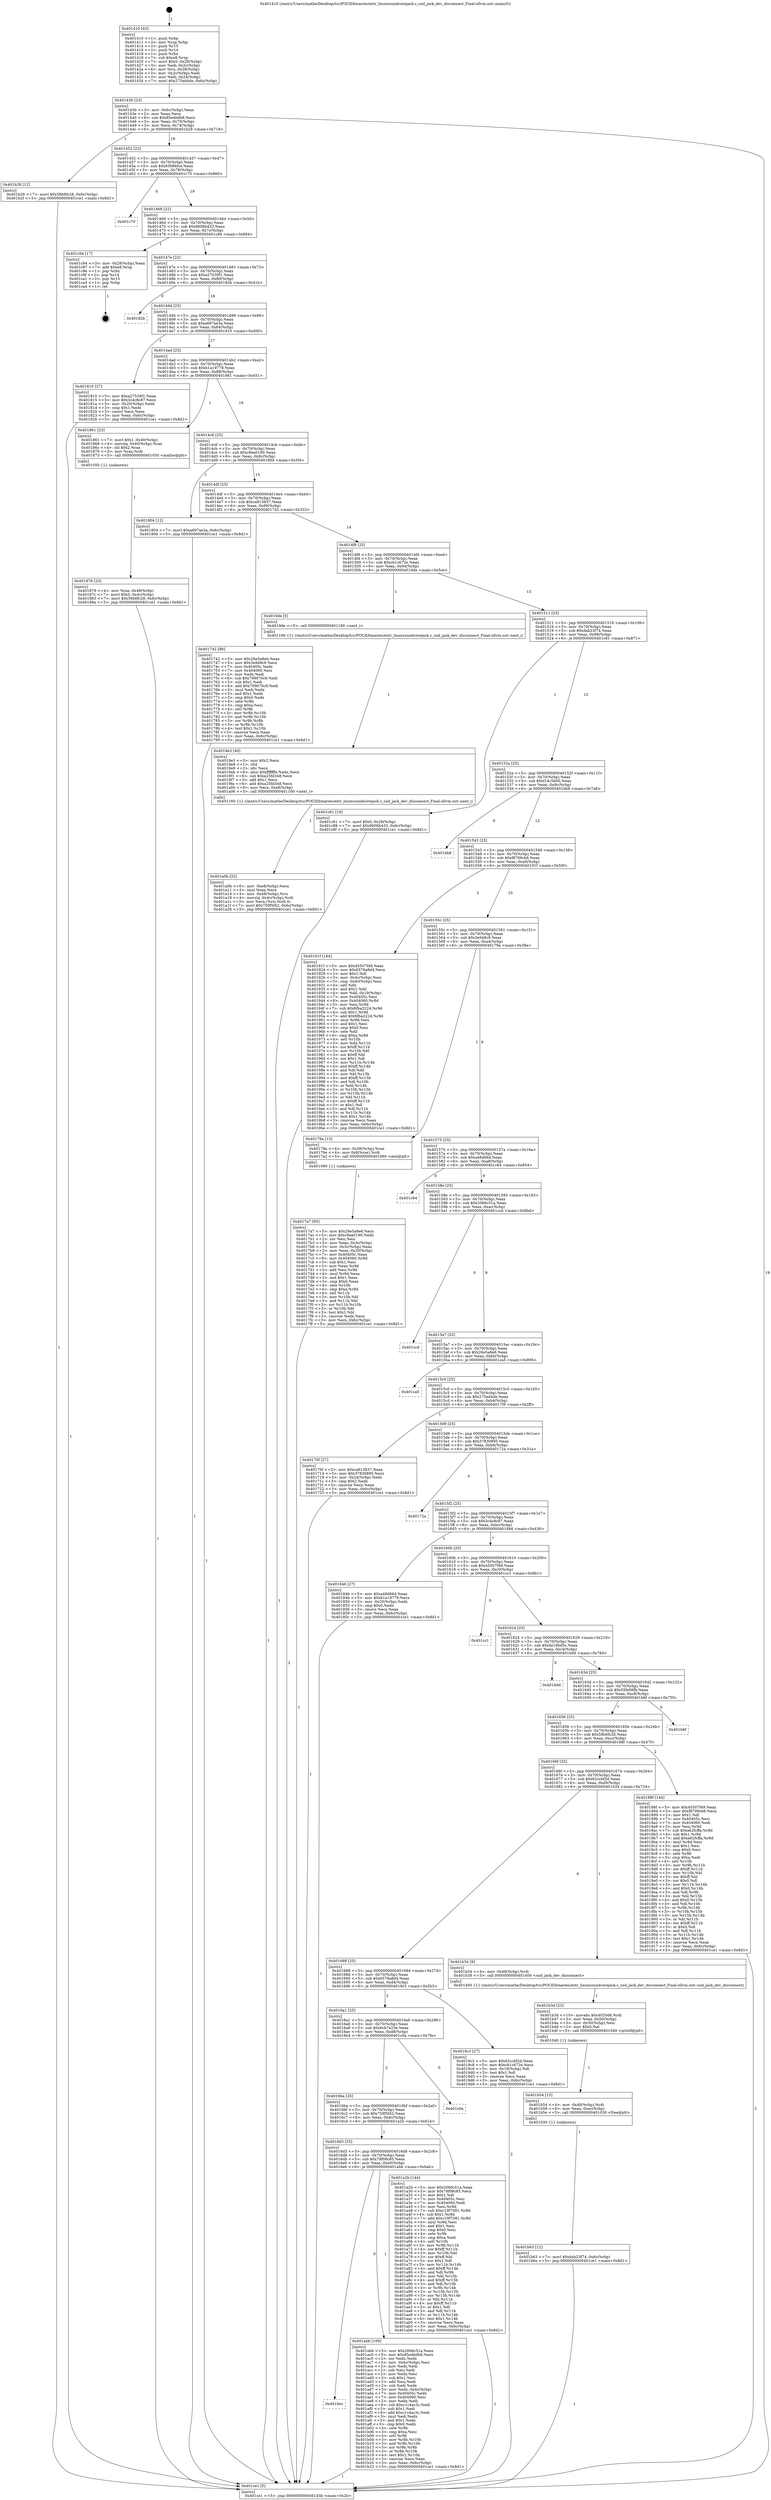 digraph "0x401410" {
  label = "0x401410 (/mnt/c/Users/mathe/Desktop/tcc/POCII/binaries/extr_linuxsoundcorejack.c_snd_jack_dev_disconnect_Final-ollvm.out::main(0))"
  labelloc = "t"
  node[shape=record]

  Entry [label="",width=0.3,height=0.3,shape=circle,fillcolor=black,style=filled]
  "0x40143b" [label="{
     0x40143b [23]\l
     | [instrs]\l
     &nbsp;&nbsp;0x40143b \<+3\>: mov -0x6c(%rbp),%eax\l
     &nbsp;&nbsp;0x40143e \<+2\>: mov %eax,%ecx\l
     &nbsp;&nbsp;0x401440 \<+6\>: sub $0x85e4bdb8,%ecx\l
     &nbsp;&nbsp;0x401446 \<+3\>: mov %eax,-0x70(%rbp)\l
     &nbsp;&nbsp;0x401449 \<+3\>: mov %ecx,-0x74(%rbp)\l
     &nbsp;&nbsp;0x40144c \<+6\>: je 0000000000401b28 \<main+0x718\>\l
  }"]
  "0x401b28" [label="{
     0x401b28 [12]\l
     | [instrs]\l
     &nbsp;&nbsp;0x401b28 \<+7\>: movl $0x58b6fc28,-0x6c(%rbp)\l
     &nbsp;&nbsp;0x401b2f \<+5\>: jmp 0000000000401ce1 \<main+0x8d1\>\l
  }"]
  "0x401452" [label="{
     0x401452 [22]\l
     | [instrs]\l
     &nbsp;&nbsp;0x401452 \<+5\>: jmp 0000000000401457 \<main+0x47\>\l
     &nbsp;&nbsp;0x401457 \<+3\>: mov -0x70(%rbp),%eax\l
     &nbsp;&nbsp;0x40145a \<+5\>: sub $0x93086fce,%eax\l
     &nbsp;&nbsp;0x40145f \<+3\>: mov %eax,-0x78(%rbp)\l
     &nbsp;&nbsp;0x401462 \<+6\>: je 0000000000401c70 \<main+0x860\>\l
  }"]
  Exit [label="",width=0.3,height=0.3,shape=circle,fillcolor=black,style=filled,peripheries=2]
  "0x401c70" [label="{
     0x401c70\l
  }", style=dashed]
  "0x401468" [label="{
     0x401468 [22]\l
     | [instrs]\l
     &nbsp;&nbsp;0x401468 \<+5\>: jmp 000000000040146d \<main+0x5d\>\l
     &nbsp;&nbsp;0x40146d \<+3\>: mov -0x70(%rbp),%eax\l
     &nbsp;&nbsp;0x401470 \<+5\>: sub $0x9608b433,%eax\l
     &nbsp;&nbsp;0x401475 \<+3\>: mov %eax,-0x7c(%rbp)\l
     &nbsp;&nbsp;0x401478 \<+6\>: je 0000000000401c94 \<main+0x884\>\l
  }"]
  "0x401b63" [label="{
     0x401b63 [12]\l
     | [instrs]\l
     &nbsp;&nbsp;0x401b63 \<+7\>: movl $0xdab23f74,-0x6c(%rbp)\l
     &nbsp;&nbsp;0x401b6a \<+5\>: jmp 0000000000401ce1 \<main+0x8d1\>\l
  }"]
  "0x401c94" [label="{
     0x401c94 [17]\l
     | [instrs]\l
     &nbsp;&nbsp;0x401c94 \<+3\>: mov -0x28(%rbp),%eax\l
     &nbsp;&nbsp;0x401c97 \<+7\>: add $0xe8,%rsp\l
     &nbsp;&nbsp;0x401c9e \<+1\>: pop %rbx\l
     &nbsp;&nbsp;0x401c9f \<+2\>: pop %r14\l
     &nbsp;&nbsp;0x401ca1 \<+2\>: pop %r15\l
     &nbsp;&nbsp;0x401ca3 \<+1\>: pop %rbp\l
     &nbsp;&nbsp;0x401ca4 \<+1\>: ret\l
  }"]
  "0x40147e" [label="{
     0x40147e [22]\l
     | [instrs]\l
     &nbsp;&nbsp;0x40147e \<+5\>: jmp 0000000000401483 \<main+0x73\>\l
     &nbsp;&nbsp;0x401483 \<+3\>: mov -0x70(%rbp),%eax\l
     &nbsp;&nbsp;0x401486 \<+5\>: sub $0xa27539f1,%eax\l
     &nbsp;&nbsp;0x40148b \<+3\>: mov %eax,-0x80(%rbp)\l
     &nbsp;&nbsp;0x40148e \<+6\>: je 000000000040182b \<main+0x41b\>\l
  }"]
  "0x401b54" [label="{
     0x401b54 [15]\l
     | [instrs]\l
     &nbsp;&nbsp;0x401b54 \<+4\>: mov -0x48(%rbp),%rdi\l
     &nbsp;&nbsp;0x401b58 \<+6\>: mov %eax,-0xec(%rbp)\l
     &nbsp;&nbsp;0x401b5e \<+5\>: call 0000000000401030 \<free@plt\>\l
     | [calls]\l
     &nbsp;&nbsp;0x401030 \{1\} (unknown)\l
  }"]
  "0x40182b" [label="{
     0x40182b\l
  }", style=dashed]
  "0x401494" [label="{
     0x401494 [25]\l
     | [instrs]\l
     &nbsp;&nbsp;0x401494 \<+5\>: jmp 0000000000401499 \<main+0x89\>\l
     &nbsp;&nbsp;0x401499 \<+3\>: mov -0x70(%rbp),%eax\l
     &nbsp;&nbsp;0x40149c \<+5\>: sub $0xa697ae3a,%eax\l
     &nbsp;&nbsp;0x4014a1 \<+6\>: mov %eax,-0x84(%rbp)\l
     &nbsp;&nbsp;0x4014a7 \<+6\>: je 0000000000401810 \<main+0x400\>\l
  }"]
  "0x401b3d" [label="{
     0x401b3d [23]\l
     | [instrs]\l
     &nbsp;&nbsp;0x401b3d \<+10\>: movabs $0x4020d6,%rdi\l
     &nbsp;&nbsp;0x401b47 \<+3\>: mov %eax,-0x50(%rbp)\l
     &nbsp;&nbsp;0x401b4a \<+3\>: mov -0x50(%rbp),%esi\l
     &nbsp;&nbsp;0x401b4d \<+2\>: mov $0x0,%al\l
     &nbsp;&nbsp;0x401b4f \<+5\>: call 0000000000401040 \<printf@plt\>\l
     | [calls]\l
     &nbsp;&nbsp;0x401040 \{1\} (unknown)\l
  }"]
  "0x401810" [label="{
     0x401810 [27]\l
     | [instrs]\l
     &nbsp;&nbsp;0x401810 \<+5\>: mov $0xa27539f1,%eax\l
     &nbsp;&nbsp;0x401815 \<+5\>: mov $0x3c4c8c87,%ecx\l
     &nbsp;&nbsp;0x40181a \<+3\>: mov -0x20(%rbp),%edx\l
     &nbsp;&nbsp;0x40181d \<+3\>: cmp $0x1,%edx\l
     &nbsp;&nbsp;0x401820 \<+3\>: cmovl %ecx,%eax\l
     &nbsp;&nbsp;0x401823 \<+3\>: mov %eax,-0x6c(%rbp)\l
     &nbsp;&nbsp;0x401826 \<+5\>: jmp 0000000000401ce1 \<main+0x8d1\>\l
  }"]
  "0x4014ad" [label="{
     0x4014ad [25]\l
     | [instrs]\l
     &nbsp;&nbsp;0x4014ad \<+5\>: jmp 00000000004014b2 \<main+0xa2\>\l
     &nbsp;&nbsp;0x4014b2 \<+3\>: mov -0x70(%rbp),%eax\l
     &nbsp;&nbsp;0x4014b5 \<+5\>: sub $0xb1a19779,%eax\l
     &nbsp;&nbsp;0x4014ba \<+6\>: mov %eax,-0x88(%rbp)\l
     &nbsp;&nbsp;0x4014c0 \<+6\>: je 0000000000401861 \<main+0x451\>\l
  }"]
  "0x4016ec" [label="{
     0x4016ec\l
  }", style=dashed]
  "0x401861" [label="{
     0x401861 [23]\l
     | [instrs]\l
     &nbsp;&nbsp;0x401861 \<+7\>: movl $0x1,-0x40(%rbp)\l
     &nbsp;&nbsp;0x401868 \<+4\>: movslq -0x40(%rbp),%rax\l
     &nbsp;&nbsp;0x40186c \<+4\>: shl $0x2,%rax\l
     &nbsp;&nbsp;0x401870 \<+3\>: mov %rax,%rdi\l
     &nbsp;&nbsp;0x401873 \<+5\>: call 0000000000401050 \<malloc@plt\>\l
     | [calls]\l
     &nbsp;&nbsp;0x401050 \{1\} (unknown)\l
  }"]
  "0x4014c6" [label="{
     0x4014c6 [25]\l
     | [instrs]\l
     &nbsp;&nbsp;0x4014c6 \<+5\>: jmp 00000000004014cb \<main+0xbb\>\l
     &nbsp;&nbsp;0x4014cb \<+3\>: mov -0x70(%rbp),%eax\l
     &nbsp;&nbsp;0x4014ce \<+5\>: sub $0xc9ea0190,%eax\l
     &nbsp;&nbsp;0x4014d3 \<+6\>: mov %eax,-0x8c(%rbp)\l
     &nbsp;&nbsp;0x4014d9 \<+6\>: je 0000000000401804 \<main+0x3f4\>\l
  }"]
  "0x401abb" [label="{
     0x401abb [109]\l
     | [instrs]\l
     &nbsp;&nbsp;0x401abb \<+5\>: mov $0x2066c51a,%eax\l
     &nbsp;&nbsp;0x401ac0 \<+5\>: mov $0x85e4bdb8,%ecx\l
     &nbsp;&nbsp;0x401ac5 \<+2\>: xor %edx,%edx\l
     &nbsp;&nbsp;0x401ac7 \<+3\>: mov -0x4c(%rbp),%esi\l
     &nbsp;&nbsp;0x401aca \<+2\>: mov %edx,%edi\l
     &nbsp;&nbsp;0x401acc \<+2\>: sub %esi,%edi\l
     &nbsp;&nbsp;0x401ace \<+2\>: mov %edx,%esi\l
     &nbsp;&nbsp;0x401ad0 \<+3\>: sub $0x1,%esi\l
     &nbsp;&nbsp;0x401ad3 \<+2\>: add %esi,%edi\l
     &nbsp;&nbsp;0x401ad5 \<+2\>: sub %edi,%edx\l
     &nbsp;&nbsp;0x401ad7 \<+3\>: mov %edx,-0x4c(%rbp)\l
     &nbsp;&nbsp;0x401ada \<+7\>: mov 0x40405c,%edx\l
     &nbsp;&nbsp;0x401ae1 \<+7\>: mov 0x404060,%esi\l
     &nbsp;&nbsp;0x401ae8 \<+2\>: mov %edx,%edi\l
     &nbsp;&nbsp;0x401aea \<+6\>: sub $0xc1c4ac3c,%edi\l
     &nbsp;&nbsp;0x401af0 \<+3\>: sub $0x1,%edi\l
     &nbsp;&nbsp;0x401af3 \<+6\>: add $0xc1c4ac3c,%edi\l
     &nbsp;&nbsp;0x401af9 \<+3\>: imul %edi,%edx\l
     &nbsp;&nbsp;0x401afc \<+3\>: and $0x1,%edx\l
     &nbsp;&nbsp;0x401aff \<+3\>: cmp $0x0,%edx\l
     &nbsp;&nbsp;0x401b02 \<+4\>: sete %r8b\l
     &nbsp;&nbsp;0x401b06 \<+3\>: cmp $0xa,%esi\l
     &nbsp;&nbsp;0x401b09 \<+4\>: setl %r9b\l
     &nbsp;&nbsp;0x401b0d \<+3\>: mov %r8b,%r10b\l
     &nbsp;&nbsp;0x401b10 \<+3\>: and %r9b,%r10b\l
     &nbsp;&nbsp;0x401b13 \<+3\>: xor %r9b,%r8b\l
     &nbsp;&nbsp;0x401b16 \<+3\>: or %r8b,%r10b\l
     &nbsp;&nbsp;0x401b19 \<+4\>: test $0x1,%r10b\l
     &nbsp;&nbsp;0x401b1d \<+3\>: cmovne %ecx,%eax\l
     &nbsp;&nbsp;0x401b20 \<+3\>: mov %eax,-0x6c(%rbp)\l
     &nbsp;&nbsp;0x401b23 \<+5\>: jmp 0000000000401ce1 \<main+0x8d1\>\l
  }"]
  "0x401804" [label="{
     0x401804 [12]\l
     | [instrs]\l
     &nbsp;&nbsp;0x401804 \<+7\>: movl $0xa697ae3a,-0x6c(%rbp)\l
     &nbsp;&nbsp;0x40180b \<+5\>: jmp 0000000000401ce1 \<main+0x8d1\>\l
  }"]
  "0x4014df" [label="{
     0x4014df [25]\l
     | [instrs]\l
     &nbsp;&nbsp;0x4014df \<+5\>: jmp 00000000004014e4 \<main+0xd4\>\l
     &nbsp;&nbsp;0x4014e4 \<+3\>: mov -0x70(%rbp),%eax\l
     &nbsp;&nbsp;0x4014e7 \<+5\>: sub $0xca813837,%eax\l
     &nbsp;&nbsp;0x4014ec \<+6\>: mov %eax,-0x90(%rbp)\l
     &nbsp;&nbsp;0x4014f2 \<+6\>: je 0000000000401742 \<main+0x332\>\l
  }"]
  "0x4016d3" [label="{
     0x4016d3 [25]\l
     | [instrs]\l
     &nbsp;&nbsp;0x4016d3 \<+5\>: jmp 00000000004016d8 \<main+0x2c8\>\l
     &nbsp;&nbsp;0x4016d8 \<+3\>: mov -0x70(%rbp),%eax\l
     &nbsp;&nbsp;0x4016db \<+5\>: sub $0x78f08c85,%eax\l
     &nbsp;&nbsp;0x4016e0 \<+6\>: mov %eax,-0xe0(%rbp)\l
     &nbsp;&nbsp;0x4016e6 \<+6\>: je 0000000000401abb \<main+0x6ab\>\l
  }"]
  "0x401742" [label="{
     0x401742 [88]\l
     | [instrs]\l
     &nbsp;&nbsp;0x401742 \<+5\>: mov $0x26e5a8e6,%eax\l
     &nbsp;&nbsp;0x401747 \<+5\>: mov $0x3e948c9,%ecx\l
     &nbsp;&nbsp;0x40174c \<+7\>: mov 0x40405c,%edx\l
     &nbsp;&nbsp;0x401753 \<+7\>: mov 0x404060,%esi\l
     &nbsp;&nbsp;0x40175a \<+2\>: mov %edx,%edi\l
     &nbsp;&nbsp;0x40175c \<+6\>: sub $0x709070c9,%edi\l
     &nbsp;&nbsp;0x401762 \<+3\>: sub $0x1,%edi\l
     &nbsp;&nbsp;0x401765 \<+6\>: add $0x709070c9,%edi\l
     &nbsp;&nbsp;0x40176b \<+3\>: imul %edi,%edx\l
     &nbsp;&nbsp;0x40176e \<+3\>: and $0x1,%edx\l
     &nbsp;&nbsp;0x401771 \<+3\>: cmp $0x0,%edx\l
     &nbsp;&nbsp;0x401774 \<+4\>: sete %r8b\l
     &nbsp;&nbsp;0x401778 \<+3\>: cmp $0xa,%esi\l
     &nbsp;&nbsp;0x40177b \<+4\>: setl %r9b\l
     &nbsp;&nbsp;0x40177f \<+3\>: mov %r8b,%r10b\l
     &nbsp;&nbsp;0x401782 \<+3\>: and %r9b,%r10b\l
     &nbsp;&nbsp;0x401785 \<+3\>: xor %r9b,%r8b\l
     &nbsp;&nbsp;0x401788 \<+3\>: or %r8b,%r10b\l
     &nbsp;&nbsp;0x40178b \<+4\>: test $0x1,%r10b\l
     &nbsp;&nbsp;0x40178f \<+3\>: cmovne %ecx,%eax\l
     &nbsp;&nbsp;0x401792 \<+3\>: mov %eax,-0x6c(%rbp)\l
     &nbsp;&nbsp;0x401795 \<+5\>: jmp 0000000000401ce1 \<main+0x8d1\>\l
  }"]
  "0x4014f8" [label="{
     0x4014f8 [25]\l
     | [instrs]\l
     &nbsp;&nbsp;0x4014f8 \<+5\>: jmp 00000000004014fd \<main+0xed\>\l
     &nbsp;&nbsp;0x4014fd \<+3\>: mov -0x70(%rbp),%eax\l
     &nbsp;&nbsp;0x401500 \<+5\>: sub $0xcb1c672e,%eax\l
     &nbsp;&nbsp;0x401505 \<+6\>: mov %eax,-0x94(%rbp)\l
     &nbsp;&nbsp;0x40150b \<+6\>: je 00000000004019de \<main+0x5ce\>\l
  }"]
  "0x401a2b" [label="{
     0x401a2b [144]\l
     | [instrs]\l
     &nbsp;&nbsp;0x401a2b \<+5\>: mov $0x2066c51a,%eax\l
     &nbsp;&nbsp;0x401a30 \<+5\>: mov $0x78f08c85,%ecx\l
     &nbsp;&nbsp;0x401a35 \<+2\>: mov $0x1,%dl\l
     &nbsp;&nbsp;0x401a37 \<+7\>: mov 0x40405c,%esi\l
     &nbsp;&nbsp;0x401a3e \<+7\>: mov 0x404060,%edi\l
     &nbsp;&nbsp;0x401a45 \<+3\>: mov %esi,%r8d\l
     &nbsp;&nbsp;0x401a48 \<+7\>: sub $0xc19f7081,%r8d\l
     &nbsp;&nbsp;0x401a4f \<+4\>: sub $0x1,%r8d\l
     &nbsp;&nbsp;0x401a53 \<+7\>: add $0xc19f7081,%r8d\l
     &nbsp;&nbsp;0x401a5a \<+4\>: imul %r8d,%esi\l
     &nbsp;&nbsp;0x401a5e \<+3\>: and $0x1,%esi\l
     &nbsp;&nbsp;0x401a61 \<+3\>: cmp $0x0,%esi\l
     &nbsp;&nbsp;0x401a64 \<+4\>: sete %r9b\l
     &nbsp;&nbsp;0x401a68 \<+3\>: cmp $0xa,%edi\l
     &nbsp;&nbsp;0x401a6b \<+4\>: setl %r10b\l
     &nbsp;&nbsp;0x401a6f \<+3\>: mov %r9b,%r11b\l
     &nbsp;&nbsp;0x401a72 \<+4\>: xor $0xff,%r11b\l
     &nbsp;&nbsp;0x401a76 \<+3\>: mov %r10b,%bl\l
     &nbsp;&nbsp;0x401a79 \<+3\>: xor $0xff,%bl\l
     &nbsp;&nbsp;0x401a7c \<+3\>: xor $0x1,%dl\l
     &nbsp;&nbsp;0x401a7f \<+3\>: mov %r11b,%r14b\l
     &nbsp;&nbsp;0x401a82 \<+4\>: and $0xff,%r14b\l
     &nbsp;&nbsp;0x401a86 \<+3\>: and %dl,%r9b\l
     &nbsp;&nbsp;0x401a89 \<+3\>: mov %bl,%r15b\l
     &nbsp;&nbsp;0x401a8c \<+4\>: and $0xff,%r15b\l
     &nbsp;&nbsp;0x401a90 \<+3\>: and %dl,%r10b\l
     &nbsp;&nbsp;0x401a93 \<+3\>: or %r9b,%r14b\l
     &nbsp;&nbsp;0x401a96 \<+3\>: or %r10b,%r15b\l
     &nbsp;&nbsp;0x401a99 \<+3\>: xor %r15b,%r14b\l
     &nbsp;&nbsp;0x401a9c \<+3\>: or %bl,%r11b\l
     &nbsp;&nbsp;0x401a9f \<+4\>: xor $0xff,%r11b\l
     &nbsp;&nbsp;0x401aa3 \<+3\>: or $0x1,%dl\l
     &nbsp;&nbsp;0x401aa6 \<+3\>: and %dl,%r11b\l
     &nbsp;&nbsp;0x401aa9 \<+3\>: or %r11b,%r14b\l
     &nbsp;&nbsp;0x401aac \<+4\>: test $0x1,%r14b\l
     &nbsp;&nbsp;0x401ab0 \<+3\>: cmovne %ecx,%eax\l
     &nbsp;&nbsp;0x401ab3 \<+3\>: mov %eax,-0x6c(%rbp)\l
     &nbsp;&nbsp;0x401ab6 \<+5\>: jmp 0000000000401ce1 \<main+0x8d1\>\l
  }"]
  "0x4019de" [label="{
     0x4019de [5]\l
     | [instrs]\l
     &nbsp;&nbsp;0x4019de \<+5\>: call 0000000000401160 \<next_i\>\l
     | [calls]\l
     &nbsp;&nbsp;0x401160 \{1\} (/mnt/c/Users/mathe/Desktop/tcc/POCII/binaries/extr_linuxsoundcorejack.c_snd_jack_dev_disconnect_Final-ollvm.out::next_i)\l
  }"]
  "0x401511" [label="{
     0x401511 [25]\l
     | [instrs]\l
     &nbsp;&nbsp;0x401511 \<+5\>: jmp 0000000000401516 \<main+0x106\>\l
     &nbsp;&nbsp;0x401516 \<+3\>: mov -0x70(%rbp),%eax\l
     &nbsp;&nbsp;0x401519 \<+5\>: sub $0xdab23f74,%eax\l
     &nbsp;&nbsp;0x40151e \<+6\>: mov %eax,-0x98(%rbp)\l
     &nbsp;&nbsp;0x401524 \<+6\>: je 0000000000401c81 \<main+0x871\>\l
  }"]
  "0x4016ba" [label="{
     0x4016ba [25]\l
     | [instrs]\l
     &nbsp;&nbsp;0x4016ba \<+5\>: jmp 00000000004016bf \<main+0x2af\>\l
     &nbsp;&nbsp;0x4016bf \<+3\>: mov -0x70(%rbp),%eax\l
     &nbsp;&nbsp;0x4016c2 \<+5\>: sub $0x759f5f42,%eax\l
     &nbsp;&nbsp;0x4016c7 \<+6\>: mov %eax,-0xdc(%rbp)\l
     &nbsp;&nbsp;0x4016cd \<+6\>: je 0000000000401a2b \<main+0x61b\>\l
  }"]
  "0x401c81" [label="{
     0x401c81 [19]\l
     | [instrs]\l
     &nbsp;&nbsp;0x401c81 \<+7\>: movl $0x0,-0x28(%rbp)\l
     &nbsp;&nbsp;0x401c88 \<+7\>: movl $0x9608b433,-0x6c(%rbp)\l
     &nbsp;&nbsp;0x401c8f \<+5\>: jmp 0000000000401ce1 \<main+0x8d1\>\l
  }"]
  "0x40152a" [label="{
     0x40152a [25]\l
     | [instrs]\l
     &nbsp;&nbsp;0x40152a \<+5\>: jmp 000000000040152f \<main+0x11f\>\l
     &nbsp;&nbsp;0x40152f \<+3\>: mov -0x70(%rbp),%eax\l
     &nbsp;&nbsp;0x401532 \<+5\>: sub $0xf14c5b00,%eax\l
     &nbsp;&nbsp;0x401537 \<+6\>: mov %eax,-0x9c(%rbp)\l
     &nbsp;&nbsp;0x40153d \<+6\>: je 0000000000401bb8 \<main+0x7a8\>\l
  }"]
  "0x401c0a" [label="{
     0x401c0a\l
  }", style=dashed]
  "0x401bb8" [label="{
     0x401bb8\l
  }", style=dashed]
  "0x401543" [label="{
     0x401543 [25]\l
     | [instrs]\l
     &nbsp;&nbsp;0x401543 \<+5\>: jmp 0000000000401548 \<main+0x138\>\l
     &nbsp;&nbsp;0x401548 \<+3\>: mov -0x70(%rbp),%eax\l
     &nbsp;&nbsp;0x40154b \<+5\>: sub $0xf8709cb6,%eax\l
     &nbsp;&nbsp;0x401550 \<+6\>: mov %eax,-0xa0(%rbp)\l
     &nbsp;&nbsp;0x401556 \<+6\>: je 000000000040191f \<main+0x50f\>\l
  }"]
  "0x401a0b" [label="{
     0x401a0b [32]\l
     | [instrs]\l
     &nbsp;&nbsp;0x401a0b \<+6\>: mov -0xe8(%rbp),%ecx\l
     &nbsp;&nbsp;0x401a11 \<+3\>: imul %eax,%ecx\l
     &nbsp;&nbsp;0x401a14 \<+4\>: mov -0x48(%rbp),%rsi\l
     &nbsp;&nbsp;0x401a18 \<+4\>: movslq -0x4c(%rbp),%rdi\l
     &nbsp;&nbsp;0x401a1c \<+3\>: mov %ecx,(%rsi,%rdi,4)\l
     &nbsp;&nbsp;0x401a1f \<+7\>: movl $0x759f5f42,-0x6c(%rbp)\l
     &nbsp;&nbsp;0x401a26 \<+5\>: jmp 0000000000401ce1 \<main+0x8d1\>\l
  }"]
  "0x40191f" [label="{
     0x40191f [164]\l
     | [instrs]\l
     &nbsp;&nbsp;0x40191f \<+5\>: mov $0x45507f49,%eax\l
     &nbsp;&nbsp;0x401924 \<+5\>: mov $0x6576a8d4,%ecx\l
     &nbsp;&nbsp;0x401929 \<+2\>: mov $0x1,%dl\l
     &nbsp;&nbsp;0x40192b \<+3\>: mov -0x4c(%rbp),%esi\l
     &nbsp;&nbsp;0x40192e \<+3\>: cmp -0x40(%rbp),%esi\l
     &nbsp;&nbsp;0x401931 \<+4\>: setl %dil\l
     &nbsp;&nbsp;0x401935 \<+4\>: and $0x1,%dil\l
     &nbsp;&nbsp;0x401939 \<+4\>: mov %dil,-0x19(%rbp)\l
     &nbsp;&nbsp;0x40193d \<+7\>: mov 0x40405c,%esi\l
     &nbsp;&nbsp;0x401944 \<+8\>: mov 0x404060,%r8d\l
     &nbsp;&nbsp;0x40194c \<+3\>: mov %esi,%r9d\l
     &nbsp;&nbsp;0x40194f \<+7\>: sub $0x6fba2224,%r9d\l
     &nbsp;&nbsp;0x401956 \<+4\>: sub $0x1,%r9d\l
     &nbsp;&nbsp;0x40195a \<+7\>: add $0x6fba2224,%r9d\l
     &nbsp;&nbsp;0x401961 \<+4\>: imul %r9d,%esi\l
     &nbsp;&nbsp;0x401965 \<+3\>: and $0x1,%esi\l
     &nbsp;&nbsp;0x401968 \<+3\>: cmp $0x0,%esi\l
     &nbsp;&nbsp;0x40196b \<+4\>: sete %dil\l
     &nbsp;&nbsp;0x40196f \<+4\>: cmp $0xa,%r8d\l
     &nbsp;&nbsp;0x401973 \<+4\>: setl %r10b\l
     &nbsp;&nbsp;0x401977 \<+3\>: mov %dil,%r11b\l
     &nbsp;&nbsp;0x40197a \<+4\>: xor $0xff,%r11b\l
     &nbsp;&nbsp;0x40197e \<+3\>: mov %r10b,%bl\l
     &nbsp;&nbsp;0x401981 \<+3\>: xor $0xff,%bl\l
     &nbsp;&nbsp;0x401984 \<+3\>: xor $0x1,%dl\l
     &nbsp;&nbsp;0x401987 \<+3\>: mov %r11b,%r14b\l
     &nbsp;&nbsp;0x40198a \<+4\>: and $0xff,%r14b\l
     &nbsp;&nbsp;0x40198e \<+3\>: and %dl,%dil\l
     &nbsp;&nbsp;0x401991 \<+3\>: mov %bl,%r15b\l
     &nbsp;&nbsp;0x401994 \<+4\>: and $0xff,%r15b\l
     &nbsp;&nbsp;0x401998 \<+3\>: and %dl,%r10b\l
     &nbsp;&nbsp;0x40199b \<+3\>: or %dil,%r14b\l
     &nbsp;&nbsp;0x40199e \<+3\>: or %r10b,%r15b\l
     &nbsp;&nbsp;0x4019a1 \<+3\>: xor %r15b,%r14b\l
     &nbsp;&nbsp;0x4019a4 \<+3\>: or %bl,%r11b\l
     &nbsp;&nbsp;0x4019a7 \<+4\>: xor $0xff,%r11b\l
     &nbsp;&nbsp;0x4019ab \<+3\>: or $0x1,%dl\l
     &nbsp;&nbsp;0x4019ae \<+3\>: and %dl,%r11b\l
     &nbsp;&nbsp;0x4019b1 \<+3\>: or %r11b,%r14b\l
     &nbsp;&nbsp;0x4019b4 \<+4\>: test $0x1,%r14b\l
     &nbsp;&nbsp;0x4019b8 \<+3\>: cmovne %ecx,%eax\l
     &nbsp;&nbsp;0x4019bb \<+3\>: mov %eax,-0x6c(%rbp)\l
     &nbsp;&nbsp;0x4019be \<+5\>: jmp 0000000000401ce1 \<main+0x8d1\>\l
  }"]
  "0x40155c" [label="{
     0x40155c [25]\l
     | [instrs]\l
     &nbsp;&nbsp;0x40155c \<+5\>: jmp 0000000000401561 \<main+0x151\>\l
     &nbsp;&nbsp;0x401561 \<+3\>: mov -0x70(%rbp),%eax\l
     &nbsp;&nbsp;0x401564 \<+5\>: sub $0x3e948c9,%eax\l
     &nbsp;&nbsp;0x401569 \<+6\>: mov %eax,-0xa4(%rbp)\l
     &nbsp;&nbsp;0x40156f \<+6\>: je 000000000040179a \<main+0x38a\>\l
  }"]
  "0x4019e3" [label="{
     0x4019e3 [40]\l
     | [instrs]\l
     &nbsp;&nbsp;0x4019e3 \<+5\>: mov $0x2,%ecx\l
     &nbsp;&nbsp;0x4019e8 \<+1\>: cltd\l
     &nbsp;&nbsp;0x4019e9 \<+2\>: idiv %ecx\l
     &nbsp;&nbsp;0x4019eb \<+6\>: imul $0xfffffffe,%edx,%ecx\l
     &nbsp;&nbsp;0x4019f1 \<+6\>: sub $0xa25fd348,%ecx\l
     &nbsp;&nbsp;0x4019f7 \<+3\>: add $0x1,%ecx\l
     &nbsp;&nbsp;0x4019fa \<+6\>: add $0xa25fd348,%ecx\l
     &nbsp;&nbsp;0x401a00 \<+6\>: mov %ecx,-0xe8(%rbp)\l
     &nbsp;&nbsp;0x401a06 \<+5\>: call 0000000000401160 \<next_i\>\l
     | [calls]\l
     &nbsp;&nbsp;0x401160 \{1\} (/mnt/c/Users/mathe/Desktop/tcc/POCII/binaries/extr_linuxsoundcorejack.c_snd_jack_dev_disconnect_Final-ollvm.out::next_i)\l
  }"]
  "0x40179a" [label="{
     0x40179a [13]\l
     | [instrs]\l
     &nbsp;&nbsp;0x40179a \<+4\>: mov -0x38(%rbp),%rax\l
     &nbsp;&nbsp;0x40179e \<+4\>: mov 0x8(%rax),%rdi\l
     &nbsp;&nbsp;0x4017a2 \<+5\>: call 0000000000401060 \<atoi@plt\>\l
     | [calls]\l
     &nbsp;&nbsp;0x401060 \{1\} (unknown)\l
  }"]
  "0x401575" [label="{
     0x401575 [25]\l
     | [instrs]\l
     &nbsp;&nbsp;0x401575 \<+5\>: jmp 000000000040157a \<main+0x16a\>\l
     &nbsp;&nbsp;0x40157a \<+3\>: mov -0x70(%rbp),%eax\l
     &nbsp;&nbsp;0x40157d \<+5\>: sub $0xa48d66d,%eax\l
     &nbsp;&nbsp;0x401582 \<+6\>: mov %eax,-0xa8(%rbp)\l
     &nbsp;&nbsp;0x401588 \<+6\>: je 0000000000401c64 \<main+0x854\>\l
  }"]
  "0x4016a1" [label="{
     0x4016a1 [25]\l
     | [instrs]\l
     &nbsp;&nbsp;0x4016a1 \<+5\>: jmp 00000000004016a6 \<main+0x296\>\l
     &nbsp;&nbsp;0x4016a6 \<+3\>: mov -0x70(%rbp),%eax\l
     &nbsp;&nbsp;0x4016a9 \<+5\>: sub $0x6cb7e23e,%eax\l
     &nbsp;&nbsp;0x4016ae \<+6\>: mov %eax,-0xd8(%rbp)\l
     &nbsp;&nbsp;0x4016b4 \<+6\>: je 0000000000401c0a \<main+0x7fa\>\l
  }"]
  "0x401c64" [label="{
     0x401c64\l
  }", style=dashed]
  "0x40158e" [label="{
     0x40158e [25]\l
     | [instrs]\l
     &nbsp;&nbsp;0x40158e \<+5\>: jmp 0000000000401593 \<main+0x183\>\l
     &nbsp;&nbsp;0x401593 \<+3\>: mov -0x70(%rbp),%eax\l
     &nbsp;&nbsp;0x401596 \<+5\>: sub $0x2066c51a,%eax\l
     &nbsp;&nbsp;0x40159b \<+6\>: mov %eax,-0xac(%rbp)\l
     &nbsp;&nbsp;0x4015a1 \<+6\>: je 0000000000401ccd \<main+0x8bd\>\l
  }"]
  "0x4019c3" [label="{
     0x4019c3 [27]\l
     | [instrs]\l
     &nbsp;&nbsp;0x4019c3 \<+5\>: mov $0x62ccbf2d,%eax\l
     &nbsp;&nbsp;0x4019c8 \<+5\>: mov $0xcb1c672e,%ecx\l
     &nbsp;&nbsp;0x4019cd \<+3\>: mov -0x19(%rbp),%dl\l
     &nbsp;&nbsp;0x4019d0 \<+3\>: test $0x1,%dl\l
     &nbsp;&nbsp;0x4019d3 \<+3\>: cmovne %ecx,%eax\l
     &nbsp;&nbsp;0x4019d6 \<+3\>: mov %eax,-0x6c(%rbp)\l
     &nbsp;&nbsp;0x4019d9 \<+5\>: jmp 0000000000401ce1 \<main+0x8d1\>\l
  }"]
  "0x401ccd" [label="{
     0x401ccd\l
  }", style=dashed]
  "0x4015a7" [label="{
     0x4015a7 [25]\l
     | [instrs]\l
     &nbsp;&nbsp;0x4015a7 \<+5\>: jmp 00000000004015ac \<main+0x19c\>\l
     &nbsp;&nbsp;0x4015ac \<+3\>: mov -0x70(%rbp),%eax\l
     &nbsp;&nbsp;0x4015af \<+5\>: sub $0x26e5a8e6,%eax\l
     &nbsp;&nbsp;0x4015b4 \<+6\>: mov %eax,-0xb0(%rbp)\l
     &nbsp;&nbsp;0x4015ba \<+6\>: je 0000000000401ca5 \<main+0x895\>\l
  }"]
  "0x401688" [label="{
     0x401688 [25]\l
     | [instrs]\l
     &nbsp;&nbsp;0x401688 \<+5\>: jmp 000000000040168d \<main+0x27d\>\l
     &nbsp;&nbsp;0x40168d \<+3\>: mov -0x70(%rbp),%eax\l
     &nbsp;&nbsp;0x401690 \<+5\>: sub $0x6576a8d4,%eax\l
     &nbsp;&nbsp;0x401695 \<+6\>: mov %eax,-0xd4(%rbp)\l
     &nbsp;&nbsp;0x40169b \<+6\>: je 00000000004019c3 \<main+0x5b3\>\l
  }"]
  "0x401ca5" [label="{
     0x401ca5\l
  }", style=dashed]
  "0x4015c0" [label="{
     0x4015c0 [25]\l
     | [instrs]\l
     &nbsp;&nbsp;0x4015c0 \<+5\>: jmp 00000000004015c5 \<main+0x1b5\>\l
     &nbsp;&nbsp;0x4015c5 \<+3\>: mov -0x70(%rbp),%eax\l
     &nbsp;&nbsp;0x4015c8 \<+5\>: sub $0x275ed4de,%eax\l
     &nbsp;&nbsp;0x4015cd \<+6\>: mov %eax,-0xb4(%rbp)\l
     &nbsp;&nbsp;0x4015d3 \<+6\>: je 000000000040170f \<main+0x2ff\>\l
  }"]
  "0x401b34" [label="{
     0x401b34 [9]\l
     | [instrs]\l
     &nbsp;&nbsp;0x401b34 \<+4\>: mov -0x48(%rbp),%rdi\l
     &nbsp;&nbsp;0x401b38 \<+5\>: call 0000000000401400 \<snd_jack_dev_disconnect\>\l
     | [calls]\l
     &nbsp;&nbsp;0x401400 \{1\} (/mnt/c/Users/mathe/Desktop/tcc/POCII/binaries/extr_linuxsoundcorejack.c_snd_jack_dev_disconnect_Final-ollvm.out::snd_jack_dev_disconnect)\l
  }"]
  "0x40170f" [label="{
     0x40170f [27]\l
     | [instrs]\l
     &nbsp;&nbsp;0x40170f \<+5\>: mov $0xca813837,%eax\l
     &nbsp;&nbsp;0x401714 \<+5\>: mov $0x37830895,%ecx\l
     &nbsp;&nbsp;0x401719 \<+3\>: mov -0x24(%rbp),%edx\l
     &nbsp;&nbsp;0x40171c \<+3\>: cmp $0x2,%edx\l
     &nbsp;&nbsp;0x40171f \<+3\>: cmovne %ecx,%eax\l
     &nbsp;&nbsp;0x401722 \<+3\>: mov %eax,-0x6c(%rbp)\l
     &nbsp;&nbsp;0x401725 \<+5\>: jmp 0000000000401ce1 \<main+0x8d1\>\l
  }"]
  "0x4015d9" [label="{
     0x4015d9 [25]\l
     | [instrs]\l
     &nbsp;&nbsp;0x4015d9 \<+5\>: jmp 00000000004015de \<main+0x1ce\>\l
     &nbsp;&nbsp;0x4015de \<+3\>: mov -0x70(%rbp),%eax\l
     &nbsp;&nbsp;0x4015e1 \<+5\>: sub $0x37830895,%eax\l
     &nbsp;&nbsp;0x4015e6 \<+6\>: mov %eax,-0xb8(%rbp)\l
     &nbsp;&nbsp;0x4015ec \<+6\>: je 000000000040172a \<main+0x31a\>\l
  }"]
  "0x401ce1" [label="{
     0x401ce1 [5]\l
     | [instrs]\l
     &nbsp;&nbsp;0x401ce1 \<+5\>: jmp 000000000040143b \<main+0x2b\>\l
  }"]
  "0x401410" [label="{
     0x401410 [43]\l
     | [instrs]\l
     &nbsp;&nbsp;0x401410 \<+1\>: push %rbp\l
     &nbsp;&nbsp;0x401411 \<+3\>: mov %rsp,%rbp\l
     &nbsp;&nbsp;0x401414 \<+2\>: push %r15\l
     &nbsp;&nbsp;0x401416 \<+2\>: push %r14\l
     &nbsp;&nbsp;0x401418 \<+1\>: push %rbx\l
     &nbsp;&nbsp;0x401419 \<+7\>: sub $0xe8,%rsp\l
     &nbsp;&nbsp;0x401420 \<+7\>: movl $0x0,-0x28(%rbp)\l
     &nbsp;&nbsp;0x401427 \<+3\>: mov %edi,-0x2c(%rbp)\l
     &nbsp;&nbsp;0x40142a \<+4\>: mov %rsi,-0x38(%rbp)\l
     &nbsp;&nbsp;0x40142e \<+3\>: mov -0x2c(%rbp),%edi\l
     &nbsp;&nbsp;0x401431 \<+3\>: mov %edi,-0x24(%rbp)\l
     &nbsp;&nbsp;0x401434 \<+7\>: movl $0x275ed4de,-0x6c(%rbp)\l
  }"]
  "0x4017a7" [label="{
     0x4017a7 [93]\l
     | [instrs]\l
     &nbsp;&nbsp;0x4017a7 \<+5\>: mov $0x26e5a8e6,%ecx\l
     &nbsp;&nbsp;0x4017ac \<+5\>: mov $0xc9ea0190,%edx\l
     &nbsp;&nbsp;0x4017b1 \<+2\>: xor %esi,%esi\l
     &nbsp;&nbsp;0x4017b3 \<+3\>: mov %eax,-0x3c(%rbp)\l
     &nbsp;&nbsp;0x4017b6 \<+3\>: mov -0x3c(%rbp),%eax\l
     &nbsp;&nbsp;0x4017b9 \<+3\>: mov %eax,-0x20(%rbp)\l
     &nbsp;&nbsp;0x4017bc \<+7\>: mov 0x40405c,%eax\l
     &nbsp;&nbsp;0x4017c3 \<+8\>: mov 0x404060,%r8d\l
     &nbsp;&nbsp;0x4017cb \<+3\>: sub $0x1,%esi\l
     &nbsp;&nbsp;0x4017ce \<+3\>: mov %eax,%r9d\l
     &nbsp;&nbsp;0x4017d1 \<+3\>: add %esi,%r9d\l
     &nbsp;&nbsp;0x4017d4 \<+4\>: imul %r9d,%eax\l
     &nbsp;&nbsp;0x4017d8 \<+3\>: and $0x1,%eax\l
     &nbsp;&nbsp;0x4017db \<+3\>: cmp $0x0,%eax\l
     &nbsp;&nbsp;0x4017de \<+4\>: sete %r10b\l
     &nbsp;&nbsp;0x4017e2 \<+4\>: cmp $0xa,%r8d\l
     &nbsp;&nbsp;0x4017e6 \<+4\>: setl %r11b\l
     &nbsp;&nbsp;0x4017ea \<+3\>: mov %r10b,%bl\l
     &nbsp;&nbsp;0x4017ed \<+3\>: and %r11b,%bl\l
     &nbsp;&nbsp;0x4017f0 \<+3\>: xor %r11b,%r10b\l
     &nbsp;&nbsp;0x4017f3 \<+3\>: or %r10b,%bl\l
     &nbsp;&nbsp;0x4017f6 \<+3\>: test $0x1,%bl\l
     &nbsp;&nbsp;0x4017f9 \<+3\>: cmovne %edx,%ecx\l
     &nbsp;&nbsp;0x4017fc \<+3\>: mov %ecx,-0x6c(%rbp)\l
     &nbsp;&nbsp;0x4017ff \<+5\>: jmp 0000000000401ce1 \<main+0x8d1\>\l
  }"]
  "0x40166f" [label="{
     0x40166f [25]\l
     | [instrs]\l
     &nbsp;&nbsp;0x40166f \<+5\>: jmp 0000000000401674 \<main+0x264\>\l
     &nbsp;&nbsp;0x401674 \<+3\>: mov -0x70(%rbp),%eax\l
     &nbsp;&nbsp;0x401677 \<+5\>: sub $0x62ccbf2d,%eax\l
     &nbsp;&nbsp;0x40167c \<+6\>: mov %eax,-0xd0(%rbp)\l
     &nbsp;&nbsp;0x401682 \<+6\>: je 0000000000401b34 \<main+0x724\>\l
  }"]
  "0x40172a" [label="{
     0x40172a\l
  }", style=dashed]
  "0x4015f2" [label="{
     0x4015f2 [25]\l
     | [instrs]\l
     &nbsp;&nbsp;0x4015f2 \<+5\>: jmp 00000000004015f7 \<main+0x1e7\>\l
     &nbsp;&nbsp;0x4015f7 \<+3\>: mov -0x70(%rbp),%eax\l
     &nbsp;&nbsp;0x4015fa \<+5\>: sub $0x3c4c8c87,%eax\l
     &nbsp;&nbsp;0x4015ff \<+6\>: mov %eax,-0xbc(%rbp)\l
     &nbsp;&nbsp;0x401605 \<+6\>: je 0000000000401846 \<main+0x436\>\l
  }"]
  "0x40188f" [label="{
     0x40188f [144]\l
     | [instrs]\l
     &nbsp;&nbsp;0x40188f \<+5\>: mov $0x45507f49,%eax\l
     &nbsp;&nbsp;0x401894 \<+5\>: mov $0xf8709cb6,%ecx\l
     &nbsp;&nbsp;0x401899 \<+2\>: mov $0x1,%dl\l
     &nbsp;&nbsp;0x40189b \<+7\>: mov 0x40405c,%esi\l
     &nbsp;&nbsp;0x4018a2 \<+7\>: mov 0x404060,%edi\l
     &nbsp;&nbsp;0x4018a9 \<+3\>: mov %esi,%r8d\l
     &nbsp;&nbsp;0x4018ac \<+7\>: sub $0xa62fcffa,%r8d\l
     &nbsp;&nbsp;0x4018b3 \<+4\>: sub $0x1,%r8d\l
     &nbsp;&nbsp;0x4018b7 \<+7\>: add $0xa62fcffa,%r8d\l
     &nbsp;&nbsp;0x4018be \<+4\>: imul %r8d,%esi\l
     &nbsp;&nbsp;0x4018c2 \<+3\>: and $0x1,%esi\l
     &nbsp;&nbsp;0x4018c5 \<+3\>: cmp $0x0,%esi\l
     &nbsp;&nbsp;0x4018c8 \<+4\>: sete %r9b\l
     &nbsp;&nbsp;0x4018cc \<+3\>: cmp $0xa,%edi\l
     &nbsp;&nbsp;0x4018cf \<+4\>: setl %r10b\l
     &nbsp;&nbsp;0x4018d3 \<+3\>: mov %r9b,%r11b\l
     &nbsp;&nbsp;0x4018d6 \<+4\>: xor $0xff,%r11b\l
     &nbsp;&nbsp;0x4018da \<+3\>: mov %r10b,%bl\l
     &nbsp;&nbsp;0x4018dd \<+3\>: xor $0xff,%bl\l
     &nbsp;&nbsp;0x4018e0 \<+3\>: xor $0x0,%dl\l
     &nbsp;&nbsp;0x4018e3 \<+3\>: mov %r11b,%r14b\l
     &nbsp;&nbsp;0x4018e6 \<+4\>: and $0x0,%r14b\l
     &nbsp;&nbsp;0x4018ea \<+3\>: and %dl,%r9b\l
     &nbsp;&nbsp;0x4018ed \<+3\>: mov %bl,%r15b\l
     &nbsp;&nbsp;0x4018f0 \<+4\>: and $0x0,%r15b\l
     &nbsp;&nbsp;0x4018f4 \<+3\>: and %dl,%r10b\l
     &nbsp;&nbsp;0x4018f7 \<+3\>: or %r9b,%r14b\l
     &nbsp;&nbsp;0x4018fa \<+3\>: or %r10b,%r15b\l
     &nbsp;&nbsp;0x4018fd \<+3\>: xor %r15b,%r14b\l
     &nbsp;&nbsp;0x401900 \<+3\>: or %bl,%r11b\l
     &nbsp;&nbsp;0x401903 \<+4\>: xor $0xff,%r11b\l
     &nbsp;&nbsp;0x401907 \<+3\>: or $0x0,%dl\l
     &nbsp;&nbsp;0x40190a \<+3\>: and %dl,%r11b\l
     &nbsp;&nbsp;0x40190d \<+3\>: or %r11b,%r14b\l
     &nbsp;&nbsp;0x401910 \<+4\>: test $0x1,%r14b\l
     &nbsp;&nbsp;0x401914 \<+3\>: cmovne %ecx,%eax\l
     &nbsp;&nbsp;0x401917 \<+3\>: mov %eax,-0x6c(%rbp)\l
     &nbsp;&nbsp;0x40191a \<+5\>: jmp 0000000000401ce1 \<main+0x8d1\>\l
  }"]
  "0x401846" [label="{
     0x401846 [27]\l
     | [instrs]\l
     &nbsp;&nbsp;0x401846 \<+5\>: mov $0xa48d66d,%eax\l
     &nbsp;&nbsp;0x40184b \<+5\>: mov $0xb1a19779,%ecx\l
     &nbsp;&nbsp;0x401850 \<+3\>: mov -0x20(%rbp),%edx\l
     &nbsp;&nbsp;0x401853 \<+3\>: cmp $0x0,%edx\l
     &nbsp;&nbsp;0x401856 \<+3\>: cmove %ecx,%eax\l
     &nbsp;&nbsp;0x401859 \<+3\>: mov %eax,-0x6c(%rbp)\l
     &nbsp;&nbsp;0x40185c \<+5\>: jmp 0000000000401ce1 \<main+0x8d1\>\l
  }"]
  "0x40160b" [label="{
     0x40160b [25]\l
     | [instrs]\l
     &nbsp;&nbsp;0x40160b \<+5\>: jmp 0000000000401610 \<main+0x200\>\l
     &nbsp;&nbsp;0x401610 \<+3\>: mov -0x70(%rbp),%eax\l
     &nbsp;&nbsp;0x401613 \<+5\>: sub $0x45507f49,%eax\l
     &nbsp;&nbsp;0x401618 \<+6\>: mov %eax,-0xc0(%rbp)\l
     &nbsp;&nbsp;0x40161e \<+6\>: je 0000000000401cc1 \<main+0x8b1\>\l
  }"]
  "0x401878" [label="{
     0x401878 [23]\l
     | [instrs]\l
     &nbsp;&nbsp;0x401878 \<+4\>: mov %rax,-0x48(%rbp)\l
     &nbsp;&nbsp;0x40187c \<+7\>: movl $0x0,-0x4c(%rbp)\l
     &nbsp;&nbsp;0x401883 \<+7\>: movl $0x58b6fc28,-0x6c(%rbp)\l
     &nbsp;&nbsp;0x40188a \<+5\>: jmp 0000000000401ce1 \<main+0x8d1\>\l
  }"]
  "0x401656" [label="{
     0x401656 [25]\l
     | [instrs]\l
     &nbsp;&nbsp;0x401656 \<+5\>: jmp 000000000040165b \<main+0x24b\>\l
     &nbsp;&nbsp;0x40165b \<+3\>: mov -0x70(%rbp),%eax\l
     &nbsp;&nbsp;0x40165e \<+5\>: sub $0x58b6fc28,%eax\l
     &nbsp;&nbsp;0x401663 \<+6\>: mov %eax,-0xcc(%rbp)\l
     &nbsp;&nbsp;0x401669 \<+6\>: je 000000000040188f \<main+0x47f\>\l
  }"]
  "0x401cc1" [label="{
     0x401cc1\l
  }", style=dashed]
  "0x401624" [label="{
     0x401624 [25]\l
     | [instrs]\l
     &nbsp;&nbsp;0x401624 \<+5\>: jmp 0000000000401629 \<main+0x219\>\l
     &nbsp;&nbsp;0x401629 \<+3\>: mov -0x70(%rbp),%eax\l
     &nbsp;&nbsp;0x40162c \<+5\>: sub $0x4e19bd5c,%eax\l
     &nbsp;&nbsp;0x401631 \<+6\>: mov %eax,-0xc4(%rbp)\l
     &nbsp;&nbsp;0x401637 \<+6\>: je 0000000000401b9d \<main+0x78d\>\l
  }"]
  "0x401b6f" [label="{
     0x401b6f\l
  }", style=dashed]
  "0x401b9d" [label="{
     0x401b9d\l
  }", style=dashed]
  "0x40163d" [label="{
     0x40163d [25]\l
     | [instrs]\l
     &nbsp;&nbsp;0x40163d \<+5\>: jmp 0000000000401642 \<main+0x232\>\l
     &nbsp;&nbsp;0x401642 \<+3\>: mov -0x70(%rbp),%eax\l
     &nbsp;&nbsp;0x401645 \<+5\>: sub $0x55fe56fb,%eax\l
     &nbsp;&nbsp;0x40164a \<+6\>: mov %eax,-0xc8(%rbp)\l
     &nbsp;&nbsp;0x401650 \<+6\>: je 0000000000401b6f \<main+0x75f\>\l
  }"]
  Entry -> "0x401410" [label=" 1"]
  "0x40143b" -> "0x401b28" [label=" 1"]
  "0x40143b" -> "0x401452" [label=" 19"]
  "0x401c94" -> Exit [label=" 1"]
  "0x401452" -> "0x401c70" [label=" 0"]
  "0x401452" -> "0x401468" [label=" 19"]
  "0x401c81" -> "0x401ce1" [label=" 1"]
  "0x401468" -> "0x401c94" [label=" 1"]
  "0x401468" -> "0x40147e" [label=" 18"]
  "0x401b63" -> "0x401ce1" [label=" 1"]
  "0x40147e" -> "0x40182b" [label=" 0"]
  "0x40147e" -> "0x401494" [label=" 18"]
  "0x401b54" -> "0x401b63" [label=" 1"]
  "0x401494" -> "0x401810" [label=" 1"]
  "0x401494" -> "0x4014ad" [label=" 17"]
  "0x401b3d" -> "0x401b54" [label=" 1"]
  "0x4014ad" -> "0x401861" [label=" 1"]
  "0x4014ad" -> "0x4014c6" [label=" 16"]
  "0x401b34" -> "0x401b3d" [label=" 1"]
  "0x4014c6" -> "0x401804" [label=" 1"]
  "0x4014c6" -> "0x4014df" [label=" 15"]
  "0x401b28" -> "0x401ce1" [label=" 1"]
  "0x4014df" -> "0x401742" [label=" 1"]
  "0x4014df" -> "0x4014f8" [label=" 14"]
  "0x4016d3" -> "0x4016ec" [label=" 0"]
  "0x4014f8" -> "0x4019de" [label=" 1"]
  "0x4014f8" -> "0x401511" [label=" 13"]
  "0x4016d3" -> "0x401abb" [label=" 1"]
  "0x401511" -> "0x401c81" [label=" 1"]
  "0x401511" -> "0x40152a" [label=" 12"]
  "0x401a2b" -> "0x401ce1" [label=" 1"]
  "0x40152a" -> "0x401bb8" [label=" 0"]
  "0x40152a" -> "0x401543" [label=" 12"]
  "0x4016ba" -> "0x4016d3" [label=" 1"]
  "0x401543" -> "0x40191f" [label=" 2"]
  "0x401543" -> "0x40155c" [label=" 10"]
  "0x401abb" -> "0x401ce1" [label=" 1"]
  "0x40155c" -> "0x40179a" [label=" 1"]
  "0x40155c" -> "0x401575" [label=" 9"]
  "0x4016a1" -> "0x4016ba" [label=" 2"]
  "0x401575" -> "0x401c64" [label=" 0"]
  "0x401575" -> "0x40158e" [label=" 9"]
  "0x4016a1" -> "0x401c0a" [label=" 0"]
  "0x40158e" -> "0x401ccd" [label=" 0"]
  "0x40158e" -> "0x4015a7" [label=" 9"]
  "0x4016ba" -> "0x401a2b" [label=" 1"]
  "0x4015a7" -> "0x401ca5" [label=" 0"]
  "0x4015a7" -> "0x4015c0" [label=" 9"]
  "0x4019e3" -> "0x401a0b" [label=" 1"]
  "0x4015c0" -> "0x40170f" [label=" 1"]
  "0x4015c0" -> "0x4015d9" [label=" 8"]
  "0x40170f" -> "0x401ce1" [label=" 1"]
  "0x401410" -> "0x40143b" [label=" 1"]
  "0x401ce1" -> "0x40143b" [label=" 19"]
  "0x401742" -> "0x401ce1" [label=" 1"]
  "0x40179a" -> "0x4017a7" [label=" 1"]
  "0x4017a7" -> "0x401ce1" [label=" 1"]
  "0x401804" -> "0x401ce1" [label=" 1"]
  "0x401810" -> "0x401ce1" [label=" 1"]
  "0x4019de" -> "0x4019e3" [label=" 1"]
  "0x4015d9" -> "0x40172a" [label=" 0"]
  "0x4015d9" -> "0x4015f2" [label=" 8"]
  "0x401688" -> "0x4016a1" [label=" 2"]
  "0x4015f2" -> "0x401846" [label=" 1"]
  "0x4015f2" -> "0x40160b" [label=" 7"]
  "0x401846" -> "0x401ce1" [label=" 1"]
  "0x401861" -> "0x401878" [label=" 1"]
  "0x401878" -> "0x401ce1" [label=" 1"]
  "0x401688" -> "0x4019c3" [label=" 2"]
  "0x40160b" -> "0x401cc1" [label=" 0"]
  "0x40160b" -> "0x401624" [label=" 7"]
  "0x40166f" -> "0x401688" [label=" 4"]
  "0x401624" -> "0x401b9d" [label=" 0"]
  "0x401624" -> "0x40163d" [label=" 7"]
  "0x40166f" -> "0x401b34" [label=" 1"]
  "0x40163d" -> "0x401b6f" [label=" 0"]
  "0x40163d" -> "0x401656" [label=" 7"]
  "0x401a0b" -> "0x401ce1" [label=" 1"]
  "0x401656" -> "0x40188f" [label=" 2"]
  "0x401656" -> "0x40166f" [label=" 5"]
  "0x40188f" -> "0x401ce1" [label=" 2"]
  "0x40191f" -> "0x401ce1" [label=" 2"]
  "0x4019c3" -> "0x401ce1" [label=" 2"]
}
